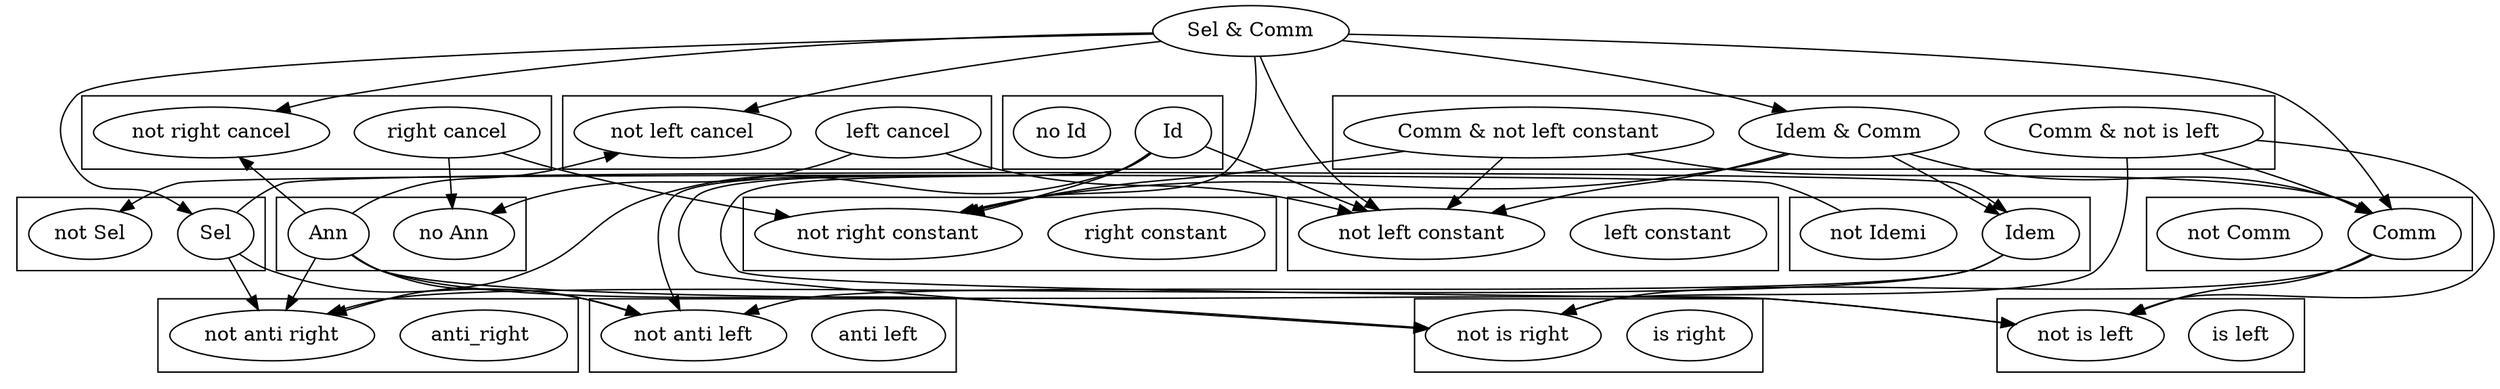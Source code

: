 digraph KProduct {
# label = "implications";
fontsize = 24; 
labelloc = "top"; 

# idempotence 
  subgraph cluster1 {
1 [label = "Idem"]; 
2 [label = "not Idemi"]; 
}
# commutativity 
  subgraph cluster2 {
3 [label = "Comm"]; 
4 [label = "not Comm"]; 
}
# selectivity 
  subgraph cluster3 {
5 [label = "Sel"]; 
6 [label = "not Sel"]; 
}
# exists id  
  subgraph cluster4 {
7 [label = "Id"]; 
8 [label = "no Id"]; 
}
# exists ann
  subgraph cluster5 {
9 [label = "Ann"]; 
10 [label = "no Ann"]; 
}
# left constant 
  subgraph cluster6 {
11 [label = "left constant"]; 
12 [label = "not left constant"]; 
}
# right constant 
  subgraph cluster7 {
13 [label = "right constant"]; 
14 [label = "not right constant"]; 
}
# is left 
  subgraph cluster8 {
15 [label = "is left"]; 
16 [label = "not is left"]; 
}
# is right 
  subgraph cluster9 {
17 [label = "is right"]; 
18 [label = "not is right"]; 
}
# left cancel 
  subgraph cluster10 {
19 [label = "left cancel"]; 
20 [label = "not left cancel"]; 
}
# right cancel
  subgraph cluster11 {
21 [label = "right cancel"]; 
22 [label = "not right cancel"]; 
}
# anti left 
  subgraph cluster12 {
23 [label = "anti left"]; 
24 [label = "not anti left"]; 
}
# anti right 
  subgraph cluster13 {
25 [label = "anti_right "]; 
26 [label = "not anti right"]; 
}
  subgraph cluster14 {
# C and l 
27 [label = "Comm & not is left"]; 
# C and q.l 
28 [label = "Comm & not left constant"]; 
# I and C
29 [label = "Idem & Comm"]; 
}
# S and C
30 [label = "Sel & Comm"]; 


# Lemma bop_idempotent_implies_not_anti_left 
1 -> 24; 
# Lemma bop_idempotent_implies_not_anti_right : ∀ (S : Type) (r : brel S) (b : binary_op S), 
1 -> 26; 
# Lemma bop_selective_implies_idempotent : ∀ (S : Type) (r : brel S) (b : binary_op S),
5 -> 1; 
# Lemma bop_selective_implies_not_anti_left : ∀ (S : Type) (r : brel S) (b : binary_op S), 
5 -> 24; 
# Lemma bop_selective_implies_not_anti_right : ∀ (S : Type) (r : brel S) (b : binary_op S), 
5 -> 26; 
# Lemma bop_not_idempotent_implies_not_selective : ∀ (S : Type) (r : brel S) (b : binary_op S),
2 -> 6; 
# Lemma bop_left_cancellative_implies_not_left_constant : 
19 -> 12; 
# Lemma bop_right_cancellative_implies_not_right_constant : 
21 -> 14; 
# Lemma bop_left_cancellative_implies_not_exists_ann : 
19 -> 10; 
# Lemma bop_right_cancellative_implies_not_exists_ann : 
21 -> 10; 
# Lemma bop_left_cancellative_implies_any_idempotent_is_left_id : 
# Lemma bop_right_cancellative_implies_any_idempotent_is_right_id : 
# Lemma bop_cancellative_implies_idempotent_is_id : 

# Lemma bop_cancellative_and_exists_id_imply_not_idempotent : 
# Lemma bop_cancellative_and_not_exists_id_imply_not_idempotent : 
# Lemma bop_cancellative_implies_not_idempotent : 

# Lemma bop_commutative_and_not_is_left_imply_not_is_right  : 
27 -> 3; 
27 -> 16; 
27 -> 18
# Lemma bop_commutative_and_not_left_constant_imply_not_right_constant  : 
28 -> 3; 
28 -> 12; 
28 -> 14; 
# Lemma bop_commutative_and_not_anti_left_imply_not_anti_right : 
# Lemma bop_commutative_and_left_cancellative_imply_right_cancellative  : 
# Lemma bop_commutative_and_not_left_cancellative_imply_not_right_cancellative  : 

# Lemma bop_commutative_implies_not_is_left  : ∀ (S: Type) (r : brel S) (b : binary_op S), 
3 -> 16;
# Lemma bop_commutative_implies_not_is_right  : ∀ (S: Type) (r : brel S) (b : binary_op S), 
3 -> 18;

# Lemma exists_id_implies_not_left_constant : ∀ (S : Type) (r : brel S) (b : binary_op S), 
7 -> 12; 
# Lemma exists_id_implies_not_right_constant : ∀ (S : Type) (r : brel S) (b : binary_op S), 
7 -> 14; 
# Lemma exists_id_implies_not_anti_left : ∀ (S : Type) (r : brel S) (b : binary_op S), 
7 -> 24; 
# Lemma exists_id_implies_not_anti_right : ∀ (S : Type) (r : brel S) (b : binary_op S), 
7 -> 26; 
# Lemma exists_id_implies_not_is_left : ∀ (S : Type) (r : brel S) (b : binary_op S), 
7 -> 16; 
# Lemma exists_id_implies_not_is_right : ∀ (S : Type) (r : brel S) (b : binary_op S), 
7 -> 18; 
# Lemma exists_ann_implies_not_anti_left : ∀ (S : Type) (r : brel S) (b : binary_op S), 
9 -> 24; 
# Lemma exists_ann_implies_not_is_left : ∀ (S : Type) (r : brel S) (b : binary_op S), 
9 -> 16; 
# Lemma exists_ann_implies_not_anti_right : ∀ (S : Type) (r : brel S) (b : binary_op S), 
9 -> 26; 
# Lemma exists_ann_implies_not_is_right : ∀ (S : Type) (r : brel S) (b : binary_op S), 
9 -> 18; 
# Lemma exists_ann_implies_not_left_cancellative : 
9 -> 20; 
# Lemma exists_ann_implies_not_right_cancellative : 
9 -> 22; 
# Lemma bop_idempotent_and_commutative_imply_not_left_constant : 
29 -> 3; 
29 -> 1; 
29 -> 12; 
# Lemma bop_idempotent_and_commutative_imply_not_right_constant : 
29 -> 14; 
# Lemma bop_selective_and_commutative_imply_not_left_constant : 
30 -> 3; 
30 -> 5; 
30 -> 29; 
30 -> 12; 
# Lemma bop_selective_and_commutative_imply_not_right_constant : 
30 -> 14; 
# Lemma bop_selective_and_commutative_imply_not_left_cancellative : 
30 -> 20; 
# Lemma bop_selective_and_commutative_imply_not_right_cancellative : 
30 -> 22; 
# Lemma bop_idempotent_and_commutative_and_not_selective_imply_not_left_cancellative: 
# Lemma bop_idempotent_and_commutative_and_not_selective_imply_not_right_cancellative: 
# Lemma bop_idempotent_and_commutative_and_selective_decidable_imply_not_left_cancellative: 
# Lemma bop_idempotent_and_commutative_and_selective_decidable_imply_not_right_cancellative: 


} 